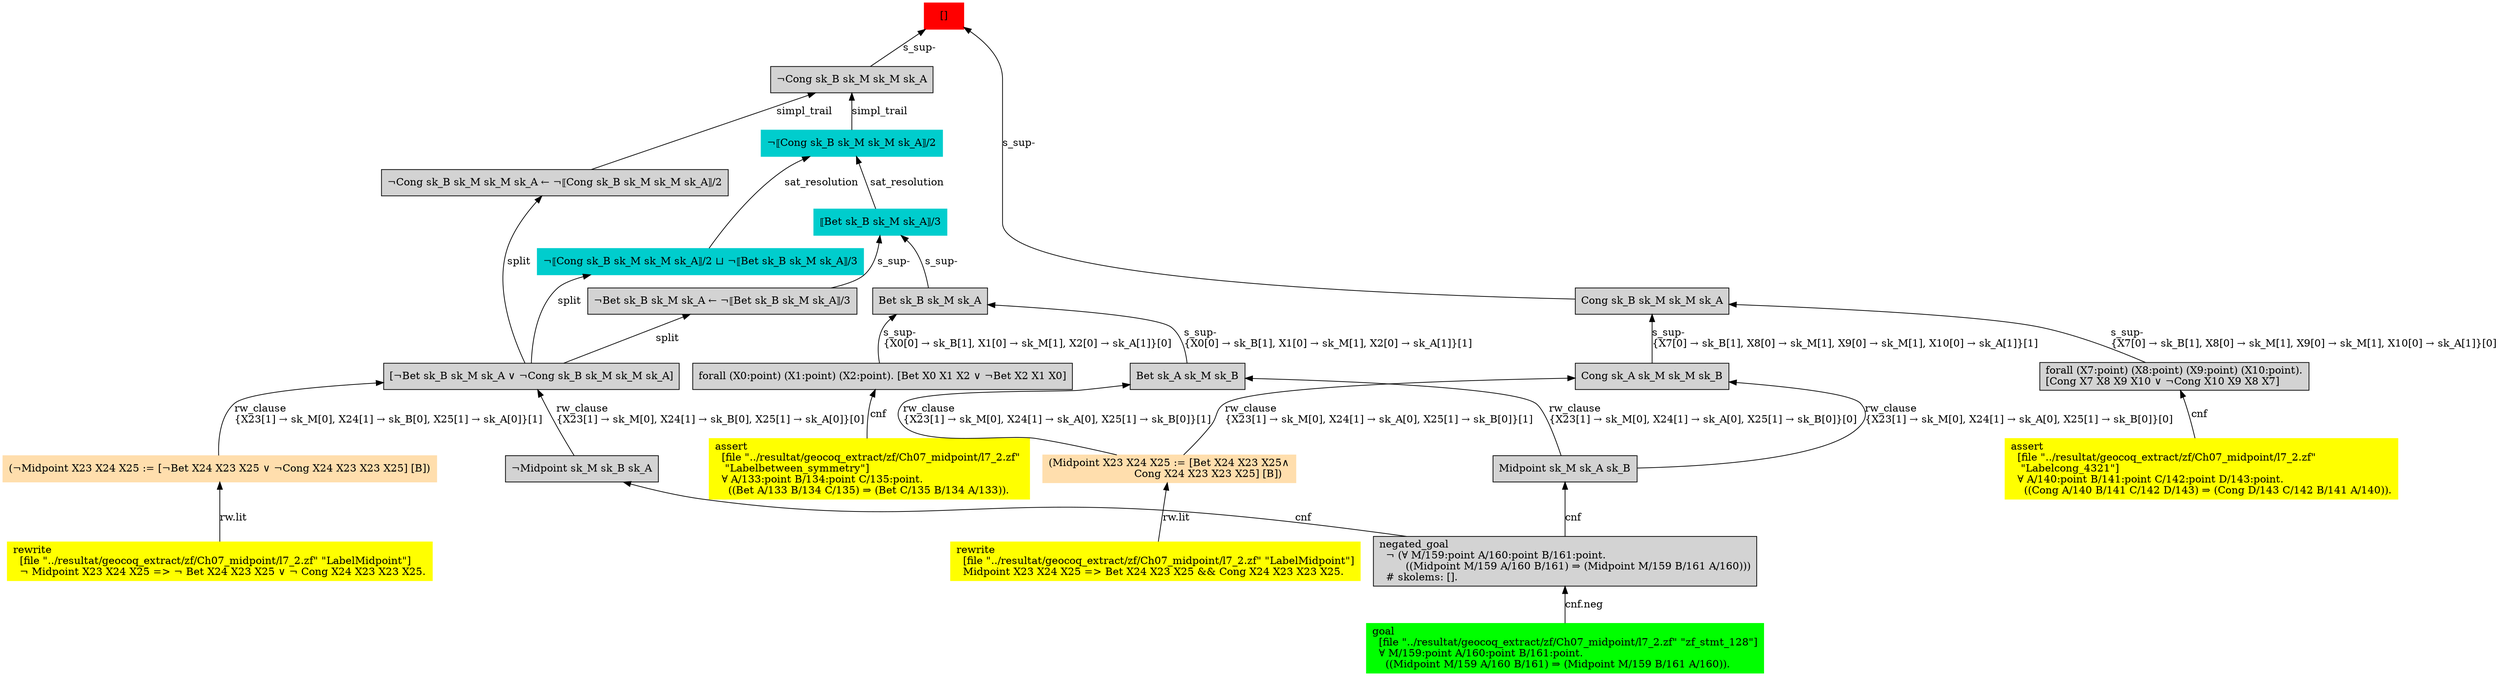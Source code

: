 digraph "unsat_graph" {
  vertex_0 [color=red, label="[]", shape=box, style=filled];
  vertex_0 -> vertex_1 [label="s_sup-\l", dir="back"];
  vertex_1 [shape=box, label="¬Cong sk_B sk_M sk_M sk_A\l", style=filled];
  vertex_1 -> vertex_2 [label="simpl_trail", dir="back"];
  vertex_2 [color=cyan3, shape=box, label="¬⟦Cong sk_B sk_M sk_M sk_A⟧/2\l", style=filled];
  vertex_2 -> vertex_3 [label="sat_resolution", dir="back"];
  vertex_3 [color=cyan3, shape=box, label="⟦Bet sk_B sk_M sk_A⟧/3\l", style=filled];
  vertex_3 -> vertex_4 [label="s_sup-\l", dir="back"];
  vertex_4 [shape=box, label="¬Bet sk_B sk_M sk_A ← ¬⟦Bet sk_B sk_M sk_A⟧/3\l", style=filled];
  vertex_4 -> vertex_5 [label="split", dir="back"];
  vertex_5 [shape=box, label="[¬Bet sk_B sk_M sk_A ∨ ¬Cong sk_B sk_M sk_M sk_A]\l", style=filled];
  vertex_5 -> vertex_6 [label="rw_clause\l\{X23[1] → sk_M[0], X24[1] → sk_B[0], X25[1] → sk_A[0]\}[1]\l", dir="back"];
  vertex_6 [color=navajowhite, shape=box, label="(¬Midpoint X23 X24 X25 := [¬Bet X24 X23 X25 ∨ ¬Cong X24 X23 X23 X25] [B])\l", style=filled];
  vertex_6 -> vertex_7 [label="rw.lit", dir="back"];
  vertex_7 [color=yellow, shape=box, label="rewrite\l  [file \"../resultat/geocoq_extract/zf/Ch07_midpoint/l7_2.zf\" \"LabelMidpoint\"]\l  ¬ Midpoint X23 X24 X25 =\> ¬ Bet X24 X23 X25 ∨ ¬ Cong X24 X23 X23 X25.\l", style=filled];
  vertex_5 -> vertex_8 [label="rw_clause\l\{X23[1] → sk_M[0], X24[1] → sk_B[0], X25[1] → sk_A[0]\}[0]\l", dir="back"];
  vertex_8 [shape=box, label="¬Midpoint sk_M sk_B sk_A\l", style=filled];
  vertex_8 -> vertex_9 [label="cnf", dir="back"];
  vertex_9 [shape=box, label="negated_goal\l  ¬ (∀ M/159:point A/160:point B/161:point.\l        ((Midpoint M/159 A/160 B/161) ⇒ (Midpoint M/159 B/161 A/160)))\l  # skolems: [].\l", style=filled];
  vertex_9 -> vertex_10 [label="cnf.neg", dir="back"];
  vertex_10 [color=green, shape=box, label="goal\l  [file \"../resultat/geocoq_extract/zf/Ch07_midpoint/l7_2.zf\" \"zf_stmt_128\"]\l  ∀ M/159:point A/160:point B/161:point.\l    ((Midpoint M/159 A/160 B/161) ⇒ (Midpoint M/159 B/161 A/160)).\l", style=filled];
  vertex_3 -> vertex_11 [label="s_sup-\l", dir="back"];
  vertex_11 [shape=box, label="Bet sk_B sk_M sk_A\l", style=filled];
  vertex_11 -> vertex_12 [label="s_sup-\l\{X0[0] → sk_B[1], X1[0] → sk_M[1], X2[0] → sk_A[1]\}[0]\l", dir="back"];
  vertex_12 [shape=box, label="forall (X0:point) (X1:point) (X2:point). [Bet X0 X1 X2 ∨ ¬Bet X2 X1 X0]\l", style=filled];
  vertex_12 -> vertex_13 [label="cnf", dir="back"];
  vertex_13 [color=yellow, shape=box, label="assert\l  [file \"../resultat/geocoq_extract/zf/Ch07_midpoint/l7_2.zf\" \l   \"Labelbetween_symmetry\"]\l  ∀ A/133:point B/134:point C/135:point.\l    ((Bet A/133 B/134 C/135) ⇒ (Bet C/135 B/134 A/133)).\l", style=filled];
  vertex_11 -> vertex_14 [label="s_sup-\l\{X0[0] → sk_B[1], X1[0] → sk_M[1], X2[0] → sk_A[1]\}[1]\l", dir="back"];
  vertex_14 [shape=box, label="Bet sk_A sk_M sk_B\l", style=filled];
  vertex_14 -> vertex_15 [label="rw_clause\l\{X23[1] → sk_M[0], X24[1] → sk_A[0], X25[1] → sk_B[0]\}[1]\l", dir="back"];
  vertex_15 [color=navajowhite, shape=box, label="(Midpoint X23 X24 X25 := [Bet X24 X23 X25∧\l                          Cong X24 X23 X23 X25] [B])\l", style=filled];
  vertex_15 -> vertex_16 [label="rw.lit", dir="back"];
  vertex_16 [color=yellow, shape=box, label="rewrite\l  [file \"../resultat/geocoq_extract/zf/Ch07_midpoint/l7_2.zf\" \"LabelMidpoint\"]\l  Midpoint X23 X24 X25 =\> Bet X24 X23 X25 && Cong X24 X23 X23 X25.\l", style=filled];
  vertex_14 -> vertex_17 [label="rw_clause\l\{X23[1] → sk_M[0], X24[1] → sk_A[0], X25[1] → sk_B[0]\}[0]\l", dir="back"];
  vertex_17 [shape=box, label="Midpoint sk_M sk_A sk_B\l", style=filled];
  vertex_17 -> vertex_9 [label="cnf", dir="back"];
  vertex_2 -> vertex_18 [label="sat_resolution", dir="back"];
  vertex_18 [color=cyan3, shape=box, label="¬⟦Cong sk_B sk_M sk_M sk_A⟧/2 ⊔ ¬⟦Bet sk_B sk_M sk_A⟧/3\l", style=filled];
  vertex_18 -> vertex_5 [label="split", dir="back"];
  vertex_1 -> vertex_19 [label="simpl_trail", dir="back"];
  vertex_19 [shape=box, label="¬Cong sk_B sk_M sk_M sk_A ← ¬⟦Cong sk_B sk_M sk_M sk_A⟧/2\l", style=filled];
  vertex_19 -> vertex_5 [label="split", dir="back"];
  vertex_0 -> vertex_20 [label="s_sup-\l", dir="back"];
  vertex_20 [shape=box, label="Cong sk_B sk_M sk_M sk_A\l", style=filled];
  vertex_20 -> vertex_21 [label="s_sup-\l\{X7[0] → sk_B[1], X8[0] → sk_M[1], X9[0] → sk_M[1], X10[0] → sk_A[1]\}[0]\l", dir="back"];
  vertex_21 [shape=box, label="forall (X7:point) (X8:point) (X9:point) (X10:point).\l[Cong X7 X8 X9 X10 ∨ ¬Cong X10 X9 X8 X7]\l", style=filled];
  vertex_21 -> vertex_22 [label="cnf", dir="back"];
  vertex_22 [color=yellow, shape=box, label="assert\l  [file \"../resultat/geocoq_extract/zf/Ch07_midpoint/l7_2.zf\" \l   \"Labelcong_4321\"]\l  ∀ A/140:point B/141:point C/142:point D/143:point.\l    ((Cong A/140 B/141 C/142 D/143) ⇒ (Cong D/143 C/142 B/141 A/140)).\l", style=filled];
  vertex_20 -> vertex_23 [label="s_sup-\l\{X7[0] → sk_B[1], X8[0] → sk_M[1], X9[0] → sk_M[1], X10[0] → sk_A[1]\}[1]\l", dir="back"];
  vertex_23 [shape=box, label="Cong sk_A sk_M sk_M sk_B\l", style=filled];
  vertex_23 -> vertex_15 [label="rw_clause\l\{X23[1] → sk_M[0], X24[1] → sk_A[0], X25[1] → sk_B[0]\}[1]\l", dir="back"];
  vertex_23 -> vertex_17 [label="rw_clause\l\{X23[1] → sk_M[0], X24[1] → sk_A[0], X25[1] → sk_B[0]\}[0]\l", dir="back"];
  }


